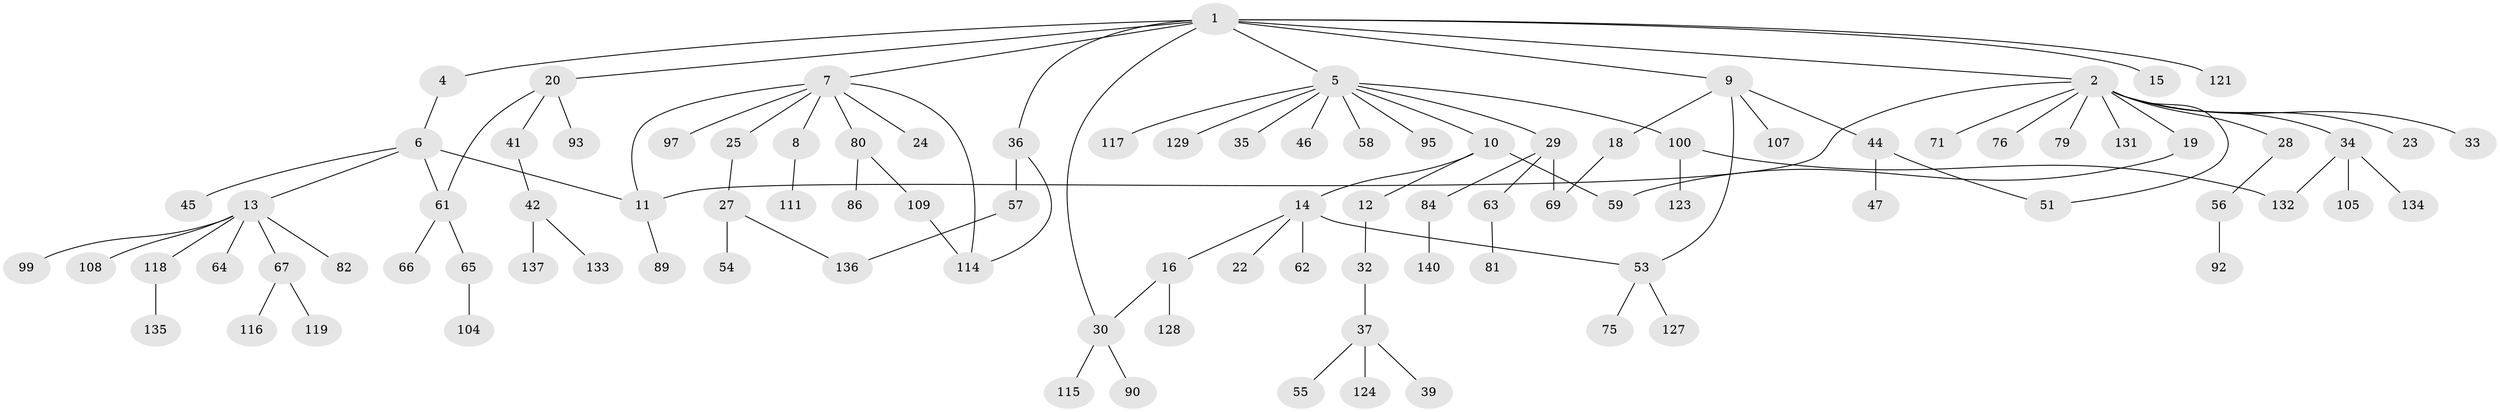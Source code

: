 // original degree distribution, {7: 0.0070921985815602835, 8: 0.014184397163120567, 5: 0.02127659574468085, 2: 0.3475177304964539, 10: 0.0070921985815602835, 4: 0.07801418439716312, 3: 0.10638297872340426, 6: 0.014184397163120567, 1: 0.40425531914893614}
// Generated by graph-tools (version 1.1) at 2025/10/02/27/25 16:10:51]
// undirected, 98 vertices, 109 edges
graph export_dot {
graph [start="1"]
  node [color=gray90,style=filled];
  1 [super="+3"];
  2 [super="+31"];
  4;
  5 [super="+43"];
  6 [super="+21"];
  7 [super="+78"];
  8 [super="+85"];
  9 [super="+17"];
  10;
  11 [super="+50"];
  12 [super="+60"];
  13 [super="+52"];
  14 [super="+72"];
  15;
  16 [super="+26"];
  18 [super="+77"];
  19;
  20 [super="+38"];
  22;
  23;
  24 [super="+87"];
  25;
  27 [super="+70"];
  28;
  29 [super="+94"];
  30 [super="+48"];
  32;
  33;
  34 [super="+110"];
  35;
  36 [super="+40"];
  37 [super="+112"];
  39;
  41;
  42 [super="+49"];
  44 [super="+68"];
  45;
  46;
  47 [super="+91"];
  51;
  53 [super="+122"];
  54 [super="+102"];
  55;
  56 [super="+83"];
  57 [super="+101"];
  58 [super="+88"];
  59 [super="+106"];
  61;
  62;
  63;
  64 [super="+96"];
  65 [super="+125"];
  66 [super="+130"];
  67 [super="+73"];
  69;
  71 [super="+74"];
  75 [super="+126"];
  76;
  79 [super="+98"];
  80;
  81 [super="+103"];
  82;
  84;
  86;
  89;
  90;
  92;
  93;
  95;
  97;
  99;
  100;
  104;
  105;
  107;
  108;
  109 [super="+113"];
  111;
  114;
  115 [super="+120"];
  116;
  117;
  118;
  119;
  121;
  123;
  124 [super="+139"];
  127;
  128;
  129;
  131;
  132 [super="+138"];
  133;
  134;
  135;
  136;
  137 [super="+141"];
  140;
  1 -- 2;
  1 -- 5;
  1 -- 7;
  1 -- 9;
  1 -- 36;
  1 -- 121;
  1 -- 4;
  1 -- 20;
  1 -- 30;
  1 -- 15;
  2 -- 19;
  2 -- 23;
  2 -- 28;
  2 -- 76;
  2 -- 131;
  2 -- 51;
  2 -- 33;
  2 -- 34;
  2 -- 71;
  2 -- 11;
  2 -- 79;
  4 -- 6;
  5 -- 10;
  5 -- 29;
  5 -- 35;
  5 -- 46;
  5 -- 58;
  5 -- 95;
  5 -- 117;
  5 -- 129;
  5 -- 100;
  6 -- 13;
  6 -- 45;
  6 -- 61;
  6 -- 11;
  7 -- 8;
  7 -- 11;
  7 -- 24;
  7 -- 25;
  7 -- 80;
  7 -- 114;
  7 -- 97;
  8 -- 111;
  9 -- 107;
  9 -- 18;
  9 -- 44;
  9 -- 53;
  10 -- 12;
  10 -- 14;
  10 -- 59;
  11 -- 89;
  12 -- 32;
  13 -- 67;
  13 -- 82;
  13 -- 118;
  13 -- 64;
  13 -- 99;
  13 -- 108;
  14 -- 16;
  14 -- 22;
  14 -- 53;
  14 -- 62;
  16 -- 128;
  16 -- 30;
  18 -- 69;
  19 -- 59;
  20 -- 93;
  20 -- 61;
  20 -- 41;
  25 -- 27;
  27 -- 54;
  27 -- 136;
  28 -- 56;
  29 -- 63;
  29 -- 69;
  29 -- 84;
  30 -- 90;
  30 -- 115;
  32 -- 37;
  34 -- 105;
  34 -- 134;
  34 -- 132;
  36 -- 114;
  36 -- 57;
  37 -- 39;
  37 -- 55;
  37 -- 124;
  41 -- 42;
  42 -- 137;
  42 -- 133;
  44 -- 47;
  44 -- 51;
  53 -- 75;
  53 -- 127;
  56 -- 92;
  57 -- 136;
  61 -- 65;
  61 -- 66;
  63 -- 81;
  65 -- 104;
  67 -- 119;
  67 -- 116;
  80 -- 86;
  80 -- 109;
  84 -- 140;
  100 -- 123;
  100 -- 132;
  109 -- 114;
  118 -- 135;
}
